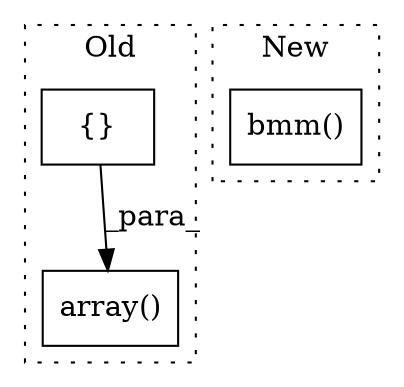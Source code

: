 digraph G {
subgraph cluster0 {
1 [label="array()" a="75" s="5535,5558" l="9,1" shape="box"];
3 [label="{}" a="59" s="5544,5557" l="1,0" shape="box"];
label = "Old";
style="dotted";
}
subgraph cluster1 {
2 [label="bmm()" a="75" s="6913,6958" l="10,1" shape="box"];
label = "New";
style="dotted";
}
3 -> 1 [label="_para_"];
}